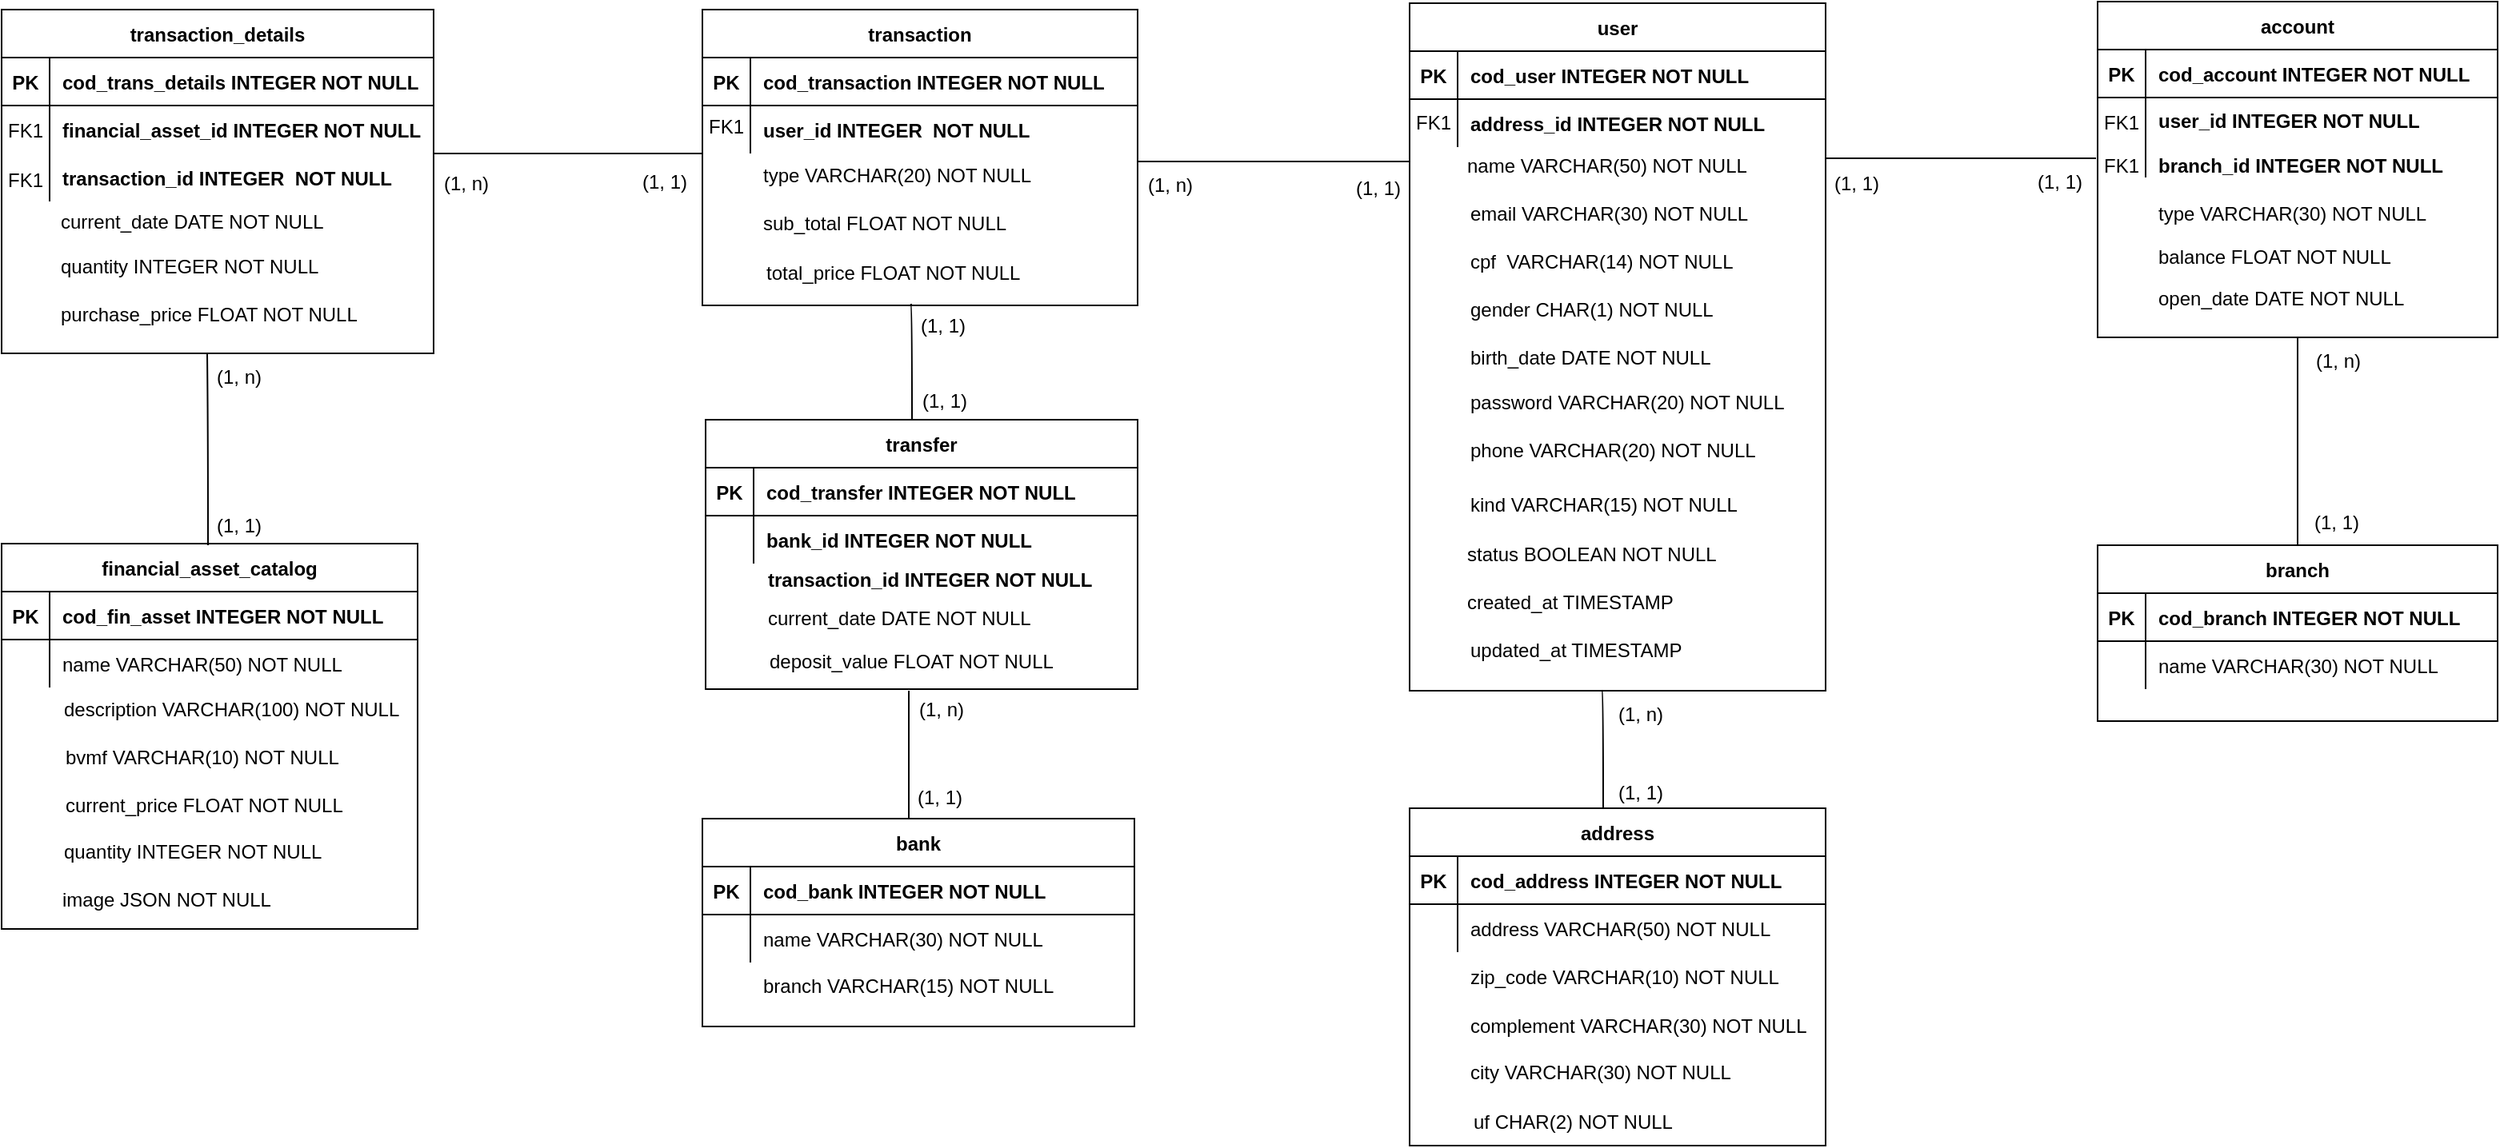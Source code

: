 <mxfile version="16.1.2" type="device"><diagram id="R2lEEEUBdFMjLlhIrx00" name="Page-1"><mxGraphModel dx="1422" dy="857" grid="1" gridSize="10" guides="1" tooltips="1" connect="1" arrows="1" fold="1" page="1" pageScale="1" pageWidth="827" pageHeight="1169" math="0" shadow="0" extFonts="Permanent Marker^https://fonts.googleapis.com/css?family=Permanent+Marker"><root><mxCell id="0"/><mxCell id="1" parent="0"/><mxCell id="C-vyLk0tnHw3VtMMgP7b-2" value="transaction_details" style="shape=table;startSize=30;container=1;collapsible=1;childLayout=tableLayout;fixedRows=1;rowLines=0;fontStyle=1;align=center;resizeLast=1;" parent="1" vertex="1"><mxGeometry x="20" y="125" width="270" height="215" as="geometry"/></mxCell><mxCell id="C-vyLk0tnHw3VtMMgP7b-3" value="" style="shape=partialRectangle;collapsible=0;dropTarget=0;pointerEvents=0;fillColor=none;points=[[0,0.5],[1,0.5]];portConstraint=eastwest;top=0;left=0;right=0;bottom=1;" parent="C-vyLk0tnHw3VtMMgP7b-2" vertex="1"><mxGeometry y="30" width="270" height="30" as="geometry"/></mxCell><mxCell id="C-vyLk0tnHw3VtMMgP7b-4" value="PK" style="shape=partialRectangle;overflow=hidden;connectable=0;fillColor=none;top=0;left=0;bottom=0;right=0;fontStyle=1;" parent="C-vyLk0tnHw3VtMMgP7b-3" vertex="1"><mxGeometry width="30" height="30" as="geometry"><mxRectangle width="30" height="30" as="alternateBounds"/></mxGeometry></mxCell><mxCell id="C-vyLk0tnHw3VtMMgP7b-5" value="cod_trans_details INTEGER NOT NULL " style="shape=partialRectangle;overflow=hidden;connectable=0;fillColor=none;top=0;left=0;bottom=0;right=0;align=left;spacingLeft=6;fontStyle=1;" parent="C-vyLk0tnHw3VtMMgP7b-3" vertex="1"><mxGeometry x="30" width="240" height="30" as="geometry"><mxRectangle width="240" height="30" as="alternateBounds"/></mxGeometry></mxCell><mxCell id="C-vyLk0tnHw3VtMMgP7b-6" value="" style="shape=partialRectangle;collapsible=0;dropTarget=0;pointerEvents=0;fillColor=none;points=[[0,0.5],[1,0.5]];portConstraint=eastwest;top=0;left=0;right=0;bottom=0;" parent="C-vyLk0tnHw3VtMMgP7b-2" vertex="1"><mxGeometry y="60" width="270" height="30" as="geometry"/></mxCell><mxCell id="C-vyLk0tnHw3VtMMgP7b-7" value="FK1" style="shape=partialRectangle;overflow=hidden;connectable=0;fillColor=none;top=0;left=0;bottom=0;right=0;" parent="C-vyLk0tnHw3VtMMgP7b-6" vertex="1"><mxGeometry width="30" height="30" as="geometry"><mxRectangle width="30" height="30" as="alternateBounds"/></mxGeometry></mxCell><mxCell id="C-vyLk0tnHw3VtMMgP7b-8" value="financial_asset_id INTEGER NOT NULL" style="shape=partialRectangle;overflow=hidden;connectable=0;fillColor=none;top=0;left=0;bottom=0;right=0;align=left;spacingLeft=6;fontStyle=1" parent="C-vyLk0tnHw3VtMMgP7b-6" vertex="1"><mxGeometry x="30" width="240" height="30" as="geometry"><mxRectangle width="240" height="30" as="alternateBounds"/></mxGeometry></mxCell><mxCell id="C-vyLk0tnHw3VtMMgP7b-9" value="" style="shape=partialRectangle;collapsible=0;dropTarget=0;pointerEvents=0;fillColor=none;points=[[0,0.5],[1,0.5]];portConstraint=eastwest;top=0;left=0;right=0;bottom=0;" parent="C-vyLk0tnHw3VtMMgP7b-2" vertex="1"><mxGeometry y="90" width="270" height="30" as="geometry"/></mxCell><mxCell id="C-vyLk0tnHw3VtMMgP7b-10" value="" style="shape=partialRectangle;overflow=hidden;connectable=0;fillColor=none;top=0;left=0;bottom=0;right=0;" parent="C-vyLk0tnHw3VtMMgP7b-9" vertex="1"><mxGeometry width="30" height="30" as="geometry"><mxRectangle width="30" height="30" as="alternateBounds"/></mxGeometry></mxCell><mxCell id="C-vyLk0tnHw3VtMMgP7b-11" value="transaction_id INTEGER  NOT NULL" style="shape=partialRectangle;overflow=hidden;connectable=0;fillColor=none;top=0;left=0;bottom=0;right=0;align=left;spacingLeft=6;fontStyle=1" parent="C-vyLk0tnHw3VtMMgP7b-9" vertex="1"><mxGeometry x="30" width="240" height="30" as="geometry"><mxRectangle width="240" height="30" as="alternateBounds"/></mxGeometry></mxCell><mxCell id="C-vyLk0tnHw3VtMMgP7b-13" value="user" style="shape=table;startSize=30;container=1;collapsible=1;childLayout=tableLayout;fixedRows=1;rowLines=0;fontStyle=1;align=center;resizeLast=1;" parent="1" vertex="1"><mxGeometry x="900" y="121" width="260" height="430" as="geometry"/></mxCell><mxCell id="C-vyLk0tnHw3VtMMgP7b-14" value="" style="shape=partialRectangle;collapsible=0;dropTarget=0;pointerEvents=0;fillColor=none;points=[[0,0.5],[1,0.5]];portConstraint=eastwest;top=0;left=0;right=0;bottom=1;" parent="C-vyLk0tnHw3VtMMgP7b-13" vertex="1"><mxGeometry y="30" width="260" height="30" as="geometry"/></mxCell><mxCell id="C-vyLk0tnHw3VtMMgP7b-15" value="PK" style="shape=partialRectangle;overflow=hidden;connectable=0;fillColor=none;top=0;left=0;bottom=0;right=0;fontStyle=1;" parent="C-vyLk0tnHw3VtMMgP7b-14" vertex="1"><mxGeometry width="30" height="30" as="geometry"><mxRectangle width="30" height="30" as="alternateBounds"/></mxGeometry></mxCell><mxCell id="C-vyLk0tnHw3VtMMgP7b-16" value="cod_user INTEGER NOT NULL " style="shape=partialRectangle;overflow=hidden;connectable=0;fillColor=none;top=0;left=0;bottom=0;right=0;align=left;spacingLeft=6;fontStyle=1;" parent="C-vyLk0tnHw3VtMMgP7b-14" vertex="1"><mxGeometry x="30" width="230" height="30" as="geometry"><mxRectangle width="230" height="30" as="alternateBounds"/></mxGeometry></mxCell><mxCell id="C-vyLk0tnHw3VtMMgP7b-20" value="" style="shape=partialRectangle;collapsible=0;dropTarget=0;pointerEvents=0;fillColor=none;points=[[0,0.5],[1,0.5]];portConstraint=eastwest;top=0;left=0;right=0;bottom=0;" parent="C-vyLk0tnHw3VtMMgP7b-13" vertex="1"><mxGeometry y="60" width="260" height="30" as="geometry"/></mxCell><mxCell id="C-vyLk0tnHw3VtMMgP7b-21" value="" style="shape=partialRectangle;overflow=hidden;connectable=0;fillColor=none;top=0;left=0;bottom=0;right=0;" parent="C-vyLk0tnHw3VtMMgP7b-20" vertex="1"><mxGeometry width="30" height="30" as="geometry"><mxRectangle width="30" height="30" as="alternateBounds"/></mxGeometry></mxCell><mxCell id="C-vyLk0tnHw3VtMMgP7b-22" value="address_id INTEGER NOT NULL" style="shape=partialRectangle;overflow=hidden;connectable=0;fillColor=none;top=0;left=0;bottom=0;right=0;align=left;spacingLeft=6;fontStyle=1" parent="C-vyLk0tnHw3VtMMgP7b-20" vertex="1"><mxGeometry x="30" width="230" height="30" as="geometry"><mxRectangle width="230" height="30" as="alternateBounds"/></mxGeometry></mxCell><mxCell id="C-vyLk0tnHw3VtMMgP7b-23" value="financial_asset_catalog" style="shape=table;startSize=30;container=1;collapsible=1;childLayout=tableLayout;fixedRows=1;rowLines=0;fontStyle=1;align=center;resizeLast=1;" parent="1" vertex="1"><mxGeometry x="20" y="459" width="260" height="241" as="geometry"/></mxCell><mxCell id="C-vyLk0tnHw3VtMMgP7b-24" value="" style="shape=partialRectangle;collapsible=0;dropTarget=0;pointerEvents=0;fillColor=none;points=[[0,0.5],[1,0.5]];portConstraint=eastwest;top=0;left=0;right=0;bottom=1;" parent="C-vyLk0tnHw3VtMMgP7b-23" vertex="1"><mxGeometry y="30" width="260" height="30" as="geometry"/></mxCell><mxCell id="C-vyLk0tnHw3VtMMgP7b-25" value="PK" style="shape=partialRectangle;overflow=hidden;connectable=0;fillColor=none;top=0;left=0;bottom=0;right=0;fontStyle=1;" parent="C-vyLk0tnHw3VtMMgP7b-24" vertex="1"><mxGeometry width="30" height="30" as="geometry"><mxRectangle width="30" height="30" as="alternateBounds"/></mxGeometry></mxCell><mxCell id="C-vyLk0tnHw3VtMMgP7b-26" value="cod_fin_asset INTEGER NOT NULL " style="shape=partialRectangle;overflow=hidden;connectable=0;fillColor=none;top=0;left=0;bottom=0;right=0;align=left;spacingLeft=6;fontStyle=1;" parent="C-vyLk0tnHw3VtMMgP7b-24" vertex="1"><mxGeometry x="30" width="230" height="30" as="geometry"><mxRectangle width="230" height="30" as="alternateBounds"/></mxGeometry></mxCell><mxCell id="C-vyLk0tnHw3VtMMgP7b-27" value="" style="shape=partialRectangle;collapsible=0;dropTarget=0;pointerEvents=0;fillColor=none;points=[[0,0.5],[1,0.5]];portConstraint=eastwest;top=0;left=0;right=0;bottom=0;" parent="C-vyLk0tnHw3VtMMgP7b-23" vertex="1"><mxGeometry y="60" width="260" height="30" as="geometry"/></mxCell><mxCell id="C-vyLk0tnHw3VtMMgP7b-28" value="" style="shape=partialRectangle;overflow=hidden;connectable=0;fillColor=none;top=0;left=0;bottom=0;right=0;" parent="C-vyLk0tnHw3VtMMgP7b-27" vertex="1"><mxGeometry width="30" height="30" as="geometry"><mxRectangle width="30" height="30" as="alternateBounds"/></mxGeometry></mxCell><mxCell id="C-vyLk0tnHw3VtMMgP7b-29" value="name VARCHAR(50) NOT NULL" style="shape=partialRectangle;overflow=hidden;connectable=0;fillColor=none;top=0;left=0;bottom=0;right=0;align=left;spacingLeft=6;" parent="C-vyLk0tnHw3VtMMgP7b-27" vertex="1"><mxGeometry x="30" width="230" height="30" as="geometry"><mxRectangle width="230" height="30" as="alternateBounds"/></mxGeometry></mxCell><mxCell id="g4K6am0tviN8Rk5a9g3h-24" value="" style="shape=partialRectangle;overflow=hidden;connectable=0;fillColor=none;top=0;left=0;bottom=0;right=0;" parent="1" vertex="1"><mxGeometry x="22" y="579" width="30" height="30" as="geometry"><mxRectangle width="30" height="30" as="alternateBounds"/></mxGeometry></mxCell><mxCell id="g4K6am0tviN8Rk5a9g3h-25" value="current_price FLOAT NOT NULL" style="shape=partialRectangle;overflow=hidden;connectable=0;fillColor=none;top=0;left=0;bottom=0;right=0;align=left;spacingLeft=6;" parent="1" vertex="1"><mxGeometry x="52" y="607" width="220" height="30" as="geometry"><mxRectangle width="220" height="30" as="alternateBounds"/></mxGeometry></mxCell><mxCell id="g4K6am0tviN8Rk5a9g3h-27" value="quantity INTEGER NOT NULL" style="shape=partialRectangle;overflow=hidden;connectable=0;fillColor=none;top=0;left=0;bottom=0;right=0;align=left;spacingLeft=6;" parent="1" vertex="1"><mxGeometry x="51" y="636" width="220" height="30" as="geometry"><mxRectangle width="220" height="30" as="alternateBounds"/></mxGeometry></mxCell><mxCell id="g4K6am0tviN8Rk5a9g3h-30" value="quantity INTEGER NOT NULL" style="shape=partialRectangle;overflow=hidden;connectable=0;fillColor=none;top=0;left=0;bottom=0;right=0;align=left;spacingLeft=6;" parent="1" vertex="1"><mxGeometry x="49" y="270" width="220" height="30" as="geometry"><mxRectangle width="220" height="30" as="alternateBounds"/></mxGeometry></mxCell><mxCell id="g4K6am0tviN8Rk5a9g3h-31" value="email VARCHAR(30) NOT NULL" style="shape=partialRectangle;overflow=hidden;connectable=0;fillColor=none;top=0;left=0;bottom=0;right=0;align=left;spacingLeft=6;" parent="1" vertex="1"><mxGeometry x="930" y="237" width="220" height="30" as="geometry"><mxRectangle width="220" height="30" as="alternateBounds"/></mxGeometry></mxCell><mxCell id="g4K6am0tviN8Rk5a9g3h-32" value="gender CHAR(1) NOT NULL" style="shape=partialRectangle;overflow=hidden;connectable=0;fillColor=none;top=0;left=0;bottom=0;right=0;align=left;spacingLeft=6;" parent="1" vertex="1"><mxGeometry x="930" y="297" width="220" height="30" as="geometry"><mxRectangle width="220" height="30" as="alternateBounds"/></mxGeometry></mxCell><mxCell id="g4K6am0tviN8Rk5a9g3h-33" value="cpf  VARCHAR(14) NOT NULL" style="shape=partialRectangle;overflow=hidden;connectable=0;fillColor=none;top=0;left=0;bottom=0;right=0;align=left;spacingLeft=6;" parent="1" vertex="1"><mxGeometry x="930" y="267" width="220" height="30" as="geometry"><mxRectangle width="220" height="30" as="alternateBounds"/></mxGeometry></mxCell><mxCell id="g4K6am0tviN8Rk5a9g3h-34" value="birth_date DATE NOT NULL" style="shape=partialRectangle;overflow=hidden;connectable=0;fillColor=none;top=0;left=0;bottom=0;right=0;align=left;spacingLeft=6;" parent="1" vertex="1"><mxGeometry x="930" y="327" width="220" height="30" as="geometry"><mxRectangle width="220" height="30" as="alternateBounds"/></mxGeometry></mxCell><mxCell id="g4K6am0tviN8Rk5a9g3h-35" value="password VARCHAR(20) NOT NULL" style="shape=partialRectangle;overflow=hidden;connectable=0;fillColor=none;top=0;left=0;bottom=0;right=0;align=left;spacingLeft=6;" parent="1" vertex="1"><mxGeometry x="930" y="355" width="220" height="30" as="geometry"><mxRectangle width="220" height="30" as="alternateBounds"/></mxGeometry></mxCell><mxCell id="g4K6am0tviN8Rk5a9g3h-36" value="account" style="shape=table;startSize=30;container=1;collapsible=1;childLayout=tableLayout;fixedRows=1;rowLines=0;fontStyle=1;align=center;resizeLast=1;" parent="1" vertex="1"><mxGeometry x="1330" y="120" width="250" height="210" as="geometry"/></mxCell><mxCell id="g4K6am0tviN8Rk5a9g3h-37" value="" style="shape=partialRectangle;collapsible=0;dropTarget=0;pointerEvents=0;fillColor=none;points=[[0,0.5],[1,0.5]];portConstraint=eastwest;top=0;left=0;right=0;bottom=1;" parent="g4K6am0tviN8Rk5a9g3h-36" vertex="1"><mxGeometry y="30" width="250" height="30" as="geometry"/></mxCell><mxCell id="g4K6am0tviN8Rk5a9g3h-38" value="PK" style="shape=partialRectangle;overflow=hidden;connectable=0;fillColor=none;top=0;left=0;bottom=0;right=0;fontStyle=1;" parent="g4K6am0tviN8Rk5a9g3h-37" vertex="1"><mxGeometry width="30" height="30" as="geometry"><mxRectangle width="30" height="30" as="alternateBounds"/></mxGeometry></mxCell><mxCell id="g4K6am0tviN8Rk5a9g3h-39" value="cod_account INTEGER NOT NULL " style="shape=partialRectangle;overflow=hidden;connectable=0;fillColor=none;top=0;left=0;bottom=0;right=0;align=left;spacingLeft=6;fontStyle=1;" parent="g4K6am0tviN8Rk5a9g3h-37" vertex="1"><mxGeometry x="30" width="220" height="30" as="geometry"><mxRectangle width="220" height="30" as="alternateBounds"/></mxGeometry></mxCell><mxCell id="g4K6am0tviN8Rk5a9g3h-40" value="" style="shape=partialRectangle;collapsible=0;dropTarget=0;pointerEvents=0;fillColor=none;points=[[0,0.5],[1,0.5]];portConstraint=eastwest;top=0;left=0;right=0;bottom=0;" parent="g4K6am0tviN8Rk5a9g3h-36" vertex="1"><mxGeometry y="60" width="250" height="50" as="geometry"/></mxCell><mxCell id="g4K6am0tviN8Rk5a9g3h-41" value="" style="shape=partialRectangle;overflow=hidden;connectable=0;fillColor=none;top=0;left=0;bottom=0;right=0;" parent="g4K6am0tviN8Rk5a9g3h-40" vertex="1"><mxGeometry width="30" height="50" as="geometry"><mxRectangle width="30" height="50" as="alternateBounds"/></mxGeometry></mxCell><mxCell id="g4K6am0tviN8Rk5a9g3h-42" value="" style="shape=partialRectangle;overflow=hidden;connectable=0;fillColor=none;top=0;left=0;bottom=0;right=0;align=left;spacingLeft=6;fontStyle=1" parent="g4K6am0tviN8Rk5a9g3h-40" vertex="1"><mxGeometry x="30" width="220" height="50" as="geometry"><mxRectangle width="220" height="50" as="alternateBounds"/></mxGeometry></mxCell><mxCell id="g4K6am0tviN8Rk5a9g3h-43" value="balance FLOAT NOT NULL" style="shape=partialRectangle;overflow=hidden;connectable=0;fillColor=none;top=0;left=0;bottom=0;right=0;align=left;spacingLeft=6;" parent="1" vertex="1"><mxGeometry x="1360" y="264" width="220" height="30" as="geometry"><mxRectangle width="220" height="30" as="alternateBounds"/></mxGeometry></mxCell><mxCell id="g4K6am0tviN8Rk5a9g3h-45" value="open_date DATE NOT NULL" style="shape=partialRectangle;overflow=hidden;connectable=0;fillColor=none;top=0;left=0;bottom=0;right=0;align=left;spacingLeft=6;" parent="1" vertex="1"><mxGeometry x="1360" y="290" width="220" height="30" as="geometry"><mxRectangle width="220" height="30" as="alternateBounds"/></mxGeometry></mxCell><mxCell id="g4K6am0tviN8Rk5a9g3h-48" value="branch" style="shape=table;startSize=30;container=1;collapsible=1;childLayout=tableLayout;fixedRows=1;rowLines=0;fontStyle=1;align=center;resizeLast=1;" parent="1" vertex="1"><mxGeometry x="1330" y="460" width="250" height="110" as="geometry"/></mxCell><mxCell id="g4K6am0tviN8Rk5a9g3h-49" value="" style="shape=partialRectangle;collapsible=0;dropTarget=0;pointerEvents=0;fillColor=none;points=[[0,0.5],[1,0.5]];portConstraint=eastwest;top=0;left=0;right=0;bottom=1;" parent="g4K6am0tviN8Rk5a9g3h-48" vertex="1"><mxGeometry y="30" width="250" height="30" as="geometry"/></mxCell><mxCell id="g4K6am0tviN8Rk5a9g3h-50" value="PK" style="shape=partialRectangle;overflow=hidden;connectable=0;fillColor=none;top=0;left=0;bottom=0;right=0;fontStyle=1;" parent="g4K6am0tviN8Rk5a9g3h-49" vertex="1"><mxGeometry width="30" height="30" as="geometry"><mxRectangle width="30" height="30" as="alternateBounds"/></mxGeometry></mxCell><mxCell id="g4K6am0tviN8Rk5a9g3h-51" value="cod_branch INTEGER NOT NULL " style="shape=partialRectangle;overflow=hidden;connectable=0;fillColor=none;top=0;left=0;bottom=0;right=0;align=left;spacingLeft=6;fontStyle=1;" parent="g4K6am0tviN8Rk5a9g3h-49" vertex="1"><mxGeometry x="30" width="220" height="30" as="geometry"><mxRectangle width="220" height="30" as="alternateBounds"/></mxGeometry></mxCell><mxCell id="g4K6am0tviN8Rk5a9g3h-52" value="" style="shape=partialRectangle;collapsible=0;dropTarget=0;pointerEvents=0;fillColor=none;points=[[0,0.5],[1,0.5]];portConstraint=eastwest;top=0;left=0;right=0;bottom=0;" parent="g4K6am0tviN8Rk5a9g3h-48" vertex="1"><mxGeometry y="60" width="250" height="30" as="geometry"/></mxCell><mxCell id="g4K6am0tviN8Rk5a9g3h-53" value="" style="shape=partialRectangle;overflow=hidden;connectable=0;fillColor=none;top=0;left=0;bottom=0;right=0;" parent="g4K6am0tviN8Rk5a9g3h-52" vertex="1"><mxGeometry width="30" height="30" as="geometry"><mxRectangle width="30" height="30" as="alternateBounds"/></mxGeometry></mxCell><mxCell id="g4K6am0tviN8Rk5a9g3h-54" value="name VARCHAR(30) NOT NULL" style="shape=partialRectangle;overflow=hidden;connectable=0;fillColor=none;top=0;left=0;bottom=0;right=0;align=left;spacingLeft=6;" parent="g4K6am0tviN8Rk5a9g3h-52" vertex="1"><mxGeometry x="30" width="220" height="30" as="geometry"><mxRectangle width="220" height="30" as="alternateBounds"/></mxGeometry></mxCell><mxCell id="g4K6am0tviN8Rk5a9g3h-57" value="" style="edgeStyle=entityRelationEdgeStyle;endArrow=none;startArrow=none;endFill=0;startFill=0;" parent="1" edge="1"><mxGeometry width="100" height="100" relative="1" as="geometry"><mxPoint x="1160" y="218" as="sourcePoint"/><mxPoint x="1329" y="218" as="targetPoint"/></mxGeometry></mxCell><mxCell id="0XBXUFiKi5ld_8f0k-fg-8" value="" style="edgeStyle=orthogonalEdgeStyle;fontSize=12;html=1;endArrow=none;startArrow=none;rounded=0;curved=1;exitX=0.5;exitY=0;exitDx=0;exitDy=0;startFill=0;endFill=0;" parent="1" source="g4K6am0tviN8Rk5a9g3h-48" edge="1"><mxGeometry width="100" height="100" relative="1" as="geometry"><mxPoint x="1454.5" y="430" as="sourcePoint"/><mxPoint x="1455" y="330" as="targetPoint"/><Array as="points"><mxPoint x="1455" y="375"/></Array></mxGeometry></mxCell><mxCell id="0XBXUFiKi5ld_8f0k-fg-9" value="" style="edgeStyle=entityRelationEdgeStyle;endArrow=none;startArrow=none;endFill=0;startFill=0;" parent="1" edge="1"><mxGeometry width="100" height="100" relative="1" as="geometry"><mxPoint x="730" y="220" as="sourcePoint"/><mxPoint x="900" y="220" as="targetPoint"/></mxGeometry></mxCell><mxCell id="0XBXUFiKi5ld_8f0k-fg-12" value="(1, n)" style="text;html=1;align=center;verticalAlign=middle;resizable=0;points=[];autosize=1;strokeColor=none;fillColor=none;" parent="1" vertex="1"><mxGeometry x="730" y="225" width="40" height="20" as="geometry"/></mxCell><mxCell id="0XBXUFiKi5ld_8f0k-fg-13" value="(1, 1)" style="text;html=1;align=center;verticalAlign=middle;resizable=0;points=[];autosize=1;strokeColor=none;fillColor=none;" parent="1" vertex="1"><mxGeometry x="860" y="227" width="40" height="20" as="geometry"/></mxCell><mxCell id="0XBXUFiKi5ld_8f0k-fg-14" value="(1, 1)" style="text;html=1;align=center;verticalAlign=middle;resizable=0;points=[];autosize=1;strokeColor=none;fillColor=none;" parent="1" vertex="1"><mxGeometry x="1159" y="224" width="40" height="20" as="geometry"/></mxCell><mxCell id="0XBXUFiKi5ld_8f0k-fg-15" value="(1, 1)" style="text;html=1;align=center;verticalAlign=middle;resizable=0;points=[];autosize=1;strokeColor=none;fillColor=none;" parent="1" vertex="1"><mxGeometry x="1286" y="223" width="40" height="20" as="geometry"/></mxCell><mxCell id="0XBXUFiKi5ld_8f0k-fg-16" value="(1, n)" style="text;html=1;align=center;verticalAlign=middle;resizable=0;points=[];autosize=1;strokeColor=none;fillColor=none;" parent="1" vertex="1"><mxGeometry x="1460" y="335" width="40" height="20" as="geometry"/></mxCell><mxCell id="0XBXUFiKi5ld_8f0k-fg-17" value="(1, 1)" style="text;html=1;align=center;verticalAlign=middle;resizable=0;points=[];autosize=1;strokeColor=none;fillColor=none;" parent="1" vertex="1"><mxGeometry x="1459" y="436" width="40" height="20" as="geometry"/></mxCell><mxCell id="0XBXUFiKi5ld_8f0k-fg-19" value="current_date DATE NOT NULL" style="shape=partialRectangle;overflow=hidden;connectable=0;fillColor=none;top=0;left=0;bottom=0;right=0;align=left;spacingLeft=6;" parent="1" vertex="1"><mxGeometry x="49" y="242" width="220" height="30" as="geometry"><mxRectangle width="220" height="30" as="alternateBounds"/></mxGeometry></mxCell><mxCell id="0XBXUFiKi5ld_8f0k-fg-20" value="FK1" style="shape=partialRectangle;overflow=hidden;connectable=0;fillColor=none;top=0;left=0;bottom=0;right=0;" parent="1" vertex="1"><mxGeometry x="20" y="216" width="30" height="30" as="geometry"><mxRectangle width="30" height="30" as="alternateBounds"/></mxGeometry></mxCell><mxCell id="0XBXUFiKi5ld_8f0k-fg-23" value="bvmf VARCHAR(10) NOT NULL" style="shape=partialRectangle;overflow=hidden;connectable=0;fillColor=none;top=0;left=0;bottom=0;right=0;align=left;spacingLeft=6;" parent="1" vertex="1"><mxGeometry x="52" y="577" width="220" height="30" as="geometry"><mxRectangle width="220" height="30" as="alternateBounds"/></mxGeometry></mxCell><mxCell id="0yK7dwGI4C8kooe_9-nU-2" value="user_id INTEGER NOT NULL" style="shape=partialRectangle;overflow=hidden;connectable=0;fillColor=none;top=0;left=0;bottom=0;right=0;align=left;spacingLeft=6;fontStyle=1" parent="1" vertex="1"><mxGeometry x="1360" y="179" width="220" height="30" as="geometry"><mxRectangle width="220" height="30" as="alternateBounds"/></mxGeometry></mxCell><mxCell id="0yK7dwGI4C8kooe_9-nU-4" value="type VARCHAR(30) NOT NULL" style="shape=partialRectangle;overflow=hidden;connectable=0;fillColor=none;top=0;left=0;bottom=0;right=0;align=left;spacingLeft=6;" parent="1" vertex="1"><mxGeometry x="1360" y="237" width="220" height="30" as="geometry"><mxRectangle width="220" height="30" as="alternateBounds"/></mxGeometry></mxCell><mxCell id="0yK7dwGI4C8kooe_9-nU-6" value="branch_id INTEGER NOT NULL" style="shape=partialRectangle;overflow=hidden;connectable=0;fillColor=none;top=0;left=0;bottom=0;right=0;align=left;spacingLeft=6;fontStyle=1" parent="1" vertex="1"><mxGeometry x="1360" y="207" width="220" height="30" as="geometry"><mxRectangle width="220" height="30" as="alternateBounds"/></mxGeometry></mxCell><mxCell id="0yK7dwGI4C8kooe_9-nU-7" value="FK1" style="shape=partialRectangle;overflow=hidden;connectable=0;fillColor=none;top=0;left=0;bottom=0;right=0;" parent="1" vertex="1"><mxGeometry x="1330" y="180" width="30" height="30" as="geometry"><mxRectangle width="30" height="30" as="alternateBounds"/></mxGeometry></mxCell><mxCell id="0yK7dwGI4C8kooe_9-nU-8" value="FK1" style="shape=partialRectangle;overflow=hidden;connectable=0;fillColor=none;top=0;left=0;bottom=0;right=0;" parent="1" vertex="1"><mxGeometry x="1330" y="207" width="30" height="30" as="geometry"><mxRectangle width="30" height="30" as="alternateBounds"/></mxGeometry></mxCell><mxCell id="VMv-rxTWNGjG_6lHw4Wz-1" value="" style="edgeStyle=orthogonalEdgeStyle;fontSize=12;html=1;endArrow=none;startArrow=none;rounded=0;curved=1;startFill=0;endFill=0;" parent="1" edge="1"><mxGeometry width="100" height="100" relative="1" as="geometry"><mxPoint x="149" y="460" as="sourcePoint"/><mxPoint x="148.5" y="340" as="targetPoint"/><Array as="points"><mxPoint x="148.5" y="385"/></Array></mxGeometry></mxCell><mxCell id="kay44IIVoukMyI11TKQT-1" value="purchase_price FLOAT NOT NULL" style="shape=partialRectangle;overflow=hidden;connectable=0;fillColor=none;top=0;left=0;bottom=0;right=0;align=left;spacingLeft=6;" parent="1" vertex="1"><mxGeometry x="49" y="300" width="220" height="30" as="geometry"><mxRectangle width="220" height="30" as="alternateBounds"/></mxGeometry></mxCell><mxCell id="SCj3qbXWYzOj6XsPJDSF-46" value="FK1" style="shape=partialRectangle;overflow=hidden;connectable=0;fillColor=none;top=0;left=0;bottom=0;right=0;" parent="1" vertex="1"><mxGeometry x="458" y="182.5" width="30" height="30" as="geometry"><mxRectangle width="30" height="30" as="alternateBounds"/></mxGeometry></mxCell><mxCell id="SCj3qbXWYzOj6XsPJDSF-47" value="type VARCHAR(20) NOT NULL" style="shape=partialRectangle;overflow=hidden;connectable=0;fillColor=none;top=0;left=0;bottom=0;right=0;align=left;spacingLeft=6;" parent="1" vertex="1"><mxGeometry x="488" y="213" width="220" height="30" as="geometry"><mxRectangle width="220" height="30" as="alternateBounds"/></mxGeometry></mxCell><mxCell id="SCj3qbXWYzOj6XsPJDSF-82" value="" style="edgeStyle=entityRelationEdgeStyle;endArrow=none;startArrow=none;endFill=0;startFill=0;entryX=-0.011;entryY=0.167;entryDx=0;entryDy=0;entryPerimeter=0;" parent="1" edge="1"><mxGeometry width="100" height="100" relative="1" as="geometry"><mxPoint x="290" y="215" as="sourcePoint"/><mxPoint x="458.03" y="215.01" as="targetPoint"/></mxGeometry></mxCell><mxCell id="SCj3qbXWYzOj6XsPJDSF-83" value="(1, n)" style="text;html=1;align=center;verticalAlign=middle;resizable=0;points=[];autosize=1;strokeColor=none;fillColor=none;" parent="1" vertex="1"><mxGeometry x="290" y="224" width="40" height="20" as="geometry"/></mxCell><mxCell id="SCj3qbXWYzOj6XsPJDSF-84" value="(1, 1)" style="text;html=1;align=center;verticalAlign=middle;resizable=0;points=[];autosize=1;strokeColor=none;fillColor=none;" parent="1" vertex="1"><mxGeometry x="414" y="223" width="40" height="20" as="geometry"/></mxCell><mxCell id="SCj3qbXWYzOj6XsPJDSF-85" value="(1, n)" style="text;html=1;align=center;verticalAlign=middle;resizable=0;points=[];autosize=1;strokeColor=none;fillColor=none;" parent="1" vertex="1"><mxGeometry x="148" y="345" width="40" height="20" as="geometry"/></mxCell><mxCell id="SCj3qbXWYzOj6XsPJDSF-86" value="(1, 1)" style="text;html=1;align=center;verticalAlign=middle;resizable=0;points=[];autosize=1;strokeColor=none;fillColor=none;" parent="1" vertex="1"><mxGeometry x="148" y="438" width="40" height="20" as="geometry"/></mxCell><mxCell id="SCj3qbXWYzOj6XsPJDSF-96" value="status BOOLEAN NOT NULL" style="shape=partialRectangle;overflow=hidden;connectable=0;fillColor=none;top=0;left=0;bottom=0;right=0;align=left;spacingLeft=6;" parent="1" vertex="1"><mxGeometry x="928" y="450" width="220" height="30" as="geometry"><mxRectangle width="220" height="30" as="alternateBounds"/></mxGeometry></mxCell><mxCell id="egCOYpuz_Hr7MkIcliXA-1" value="transaction" style="shape=table;startSize=30;container=1;collapsible=1;childLayout=tableLayout;fixedRows=1;rowLines=0;fontStyle=1;align=center;resizeLast=1;" parent="1" vertex="1"><mxGeometry x="458" y="125" width="272" height="185" as="geometry"/></mxCell><mxCell id="egCOYpuz_Hr7MkIcliXA-2" value="" style="shape=partialRectangle;collapsible=0;dropTarget=0;pointerEvents=0;fillColor=none;points=[[0,0.5],[1,0.5]];portConstraint=eastwest;top=0;left=0;right=0;bottom=1;" parent="egCOYpuz_Hr7MkIcliXA-1" vertex="1"><mxGeometry y="30" width="272" height="30" as="geometry"/></mxCell><mxCell id="egCOYpuz_Hr7MkIcliXA-3" value="PK" style="shape=partialRectangle;overflow=hidden;connectable=0;fillColor=none;top=0;left=0;bottom=0;right=0;fontStyle=1;" parent="egCOYpuz_Hr7MkIcliXA-2" vertex="1"><mxGeometry width="30" height="30" as="geometry"><mxRectangle width="30" height="30" as="alternateBounds"/></mxGeometry></mxCell><mxCell id="egCOYpuz_Hr7MkIcliXA-4" value="cod_transaction INTEGER NOT NULL " style="shape=partialRectangle;overflow=hidden;connectable=0;fillColor=none;top=0;left=0;bottom=0;right=0;align=left;spacingLeft=6;fontStyle=1;" parent="egCOYpuz_Hr7MkIcliXA-2" vertex="1"><mxGeometry x="30" width="242" height="30" as="geometry"><mxRectangle width="242" height="30" as="alternateBounds"/></mxGeometry></mxCell><mxCell id="egCOYpuz_Hr7MkIcliXA-5" value="" style="shape=partialRectangle;collapsible=0;dropTarget=0;pointerEvents=0;fillColor=none;points=[[0,0.5],[1,0.5]];portConstraint=eastwest;top=0;left=0;right=0;bottom=0;" parent="egCOYpuz_Hr7MkIcliXA-1" vertex="1"><mxGeometry y="60" width="272" height="30" as="geometry"/></mxCell><mxCell id="egCOYpuz_Hr7MkIcliXA-6" value="" style="shape=partialRectangle;overflow=hidden;connectable=0;fillColor=none;top=0;left=0;bottom=0;right=0;" parent="egCOYpuz_Hr7MkIcliXA-5" vertex="1"><mxGeometry width="30" height="30" as="geometry"><mxRectangle width="30" height="30" as="alternateBounds"/></mxGeometry></mxCell><mxCell id="egCOYpuz_Hr7MkIcliXA-7" value="user_id INTEGER  NOT NULL" style="shape=partialRectangle;overflow=hidden;connectable=0;fillColor=none;top=0;left=0;bottom=0;right=0;align=left;spacingLeft=6;fontStyle=1" parent="egCOYpuz_Hr7MkIcliXA-5" vertex="1"><mxGeometry x="30" width="242" height="30" as="geometry"><mxRectangle width="242" height="30" as="alternateBounds"/></mxGeometry></mxCell><mxCell id="TfwLJDYY54W5Q3H5R4o5-1" value="city VARCHAR(30) NOT NULL" style="shape=partialRectangle;overflow=hidden;connectable=0;fillColor=none;top=0;left=0;bottom=0;right=0;align=left;spacingLeft=6;" parent="1" vertex="1"><mxGeometry x="930" y="774" width="220" height="30" as="geometry"><mxRectangle width="220" height="30" as="alternateBounds"/></mxGeometry></mxCell><mxCell id="TfwLJDYY54W5Q3H5R4o5-2" value="uf CHAR(2) NOT NULL" style="shape=partialRectangle;overflow=hidden;connectable=0;fillColor=none;top=0;left=0;bottom=0;right=0;align=left;spacingLeft=6;" parent="1" vertex="1"><mxGeometry x="932" y="805" width="220" height="30" as="geometry"><mxRectangle width="220" height="30" as="alternateBounds"/></mxGeometry></mxCell><mxCell id="TfwLJDYY54W5Q3H5R4o5-5" value="" style="shape=partialRectangle;overflow=hidden;connectable=0;fillColor=none;top=0;left=0;bottom=0;right=0;" parent="1" vertex="1"><mxGeometry x="905" y="518" width="30" height="30" as="geometry"><mxRectangle width="30" height="30" as="alternateBounds"/></mxGeometry></mxCell><mxCell id="TfwLJDYY54W5Q3H5R4o5-7" value="" style="shape=partialRectangle;overflow=hidden;connectable=0;fillColor=none;top=0;left=0;bottom=0;right=0;" parent="1" vertex="1"><mxGeometry x="468" y="195" width="30" height="30" as="geometry"><mxRectangle width="30" height="30" as="alternateBounds"/></mxGeometry></mxCell><mxCell id="TfwLJDYY54W5Q3H5R4o5-8" value="address" style="shape=table;startSize=30;container=1;collapsible=1;childLayout=tableLayout;fixedRows=1;rowLines=0;fontStyle=1;align=center;resizeLast=1;" parent="1" vertex="1"><mxGeometry x="900" y="624.5" width="260" height="211" as="geometry"/></mxCell><mxCell id="TfwLJDYY54W5Q3H5R4o5-9" value="" style="shape=partialRectangle;collapsible=0;dropTarget=0;pointerEvents=0;fillColor=none;points=[[0,0.5],[1,0.5]];portConstraint=eastwest;top=0;left=0;right=0;bottom=1;" parent="TfwLJDYY54W5Q3H5R4o5-8" vertex="1"><mxGeometry y="30" width="260" height="30" as="geometry"/></mxCell><mxCell id="TfwLJDYY54W5Q3H5R4o5-10" value="PK" style="shape=partialRectangle;overflow=hidden;connectable=0;fillColor=none;top=0;left=0;bottom=0;right=0;fontStyle=1;" parent="TfwLJDYY54W5Q3H5R4o5-9" vertex="1"><mxGeometry width="30" height="30" as="geometry"><mxRectangle width="30" height="30" as="alternateBounds"/></mxGeometry></mxCell><mxCell id="TfwLJDYY54W5Q3H5R4o5-11" value="cod_address INTEGER NOT NULL " style="shape=partialRectangle;overflow=hidden;connectable=0;fillColor=none;top=0;left=0;bottom=0;right=0;align=left;spacingLeft=6;fontStyle=1;" parent="TfwLJDYY54W5Q3H5R4o5-9" vertex="1"><mxGeometry x="30" width="230" height="30" as="geometry"><mxRectangle width="230" height="30" as="alternateBounds"/></mxGeometry></mxCell><mxCell id="TfwLJDYY54W5Q3H5R4o5-12" value="" style="shape=partialRectangle;collapsible=0;dropTarget=0;pointerEvents=0;fillColor=none;points=[[0,0.5],[1,0.5]];portConstraint=eastwest;top=0;left=0;right=0;bottom=0;" parent="TfwLJDYY54W5Q3H5R4o5-8" vertex="1"><mxGeometry y="60" width="260" height="30" as="geometry"/></mxCell><mxCell id="TfwLJDYY54W5Q3H5R4o5-13" value="" style="shape=partialRectangle;overflow=hidden;connectable=0;fillColor=none;top=0;left=0;bottom=0;right=0;" parent="TfwLJDYY54W5Q3H5R4o5-12" vertex="1"><mxGeometry width="30" height="30" as="geometry"><mxRectangle width="30" height="30" as="alternateBounds"/></mxGeometry></mxCell><mxCell id="TfwLJDYY54W5Q3H5R4o5-14" value="address VARCHAR(50) NOT NULL" style="shape=partialRectangle;overflow=hidden;connectable=0;fillColor=none;top=0;left=0;bottom=0;right=0;align=left;spacingLeft=6;fontStyle=0" parent="TfwLJDYY54W5Q3H5R4o5-12" vertex="1"><mxGeometry x="30" width="230" height="30" as="geometry"><mxRectangle width="230" height="30" as="alternateBounds"/></mxGeometry></mxCell><mxCell id="TfwLJDYY54W5Q3H5R4o5-15" value="" style="edgeStyle=orthogonalEdgeStyle;fontSize=12;html=1;endArrow=none;startArrow=none;rounded=0;curved=1;startFill=0;endFill=0;exitX=-0.075;exitY=1.125;exitDx=0;exitDy=0;exitPerimeter=0;" parent="1" edge="1"><mxGeometry width="100" height="100" relative="1" as="geometry"><mxPoint x="1021" y="625" as="sourcePoint"/><mxPoint x="1021" y="551" as="targetPoint"/><Array as="points"><mxPoint x="1020" y="551"/><mxPoint x="1021" y="551"/></Array></mxGeometry></mxCell><mxCell id="TfwLJDYY54W5Q3H5R4o5-16" value="(1, n)" style="text;html=1;align=center;verticalAlign=middle;resizable=0;points=[];autosize=1;strokeColor=none;fillColor=none;" parent="1" vertex="1"><mxGeometry x="1024" y="556" width="40" height="20" as="geometry"/></mxCell><mxCell id="TfwLJDYY54W5Q3H5R4o5-17" value="(1, 1)" style="text;html=1;align=center;verticalAlign=middle;resizable=0;points=[];autosize=1;strokeColor=none;fillColor=none;" parent="1" vertex="1"><mxGeometry x="1024" y="604.5" width="40" height="20" as="geometry"/></mxCell><mxCell id="TfwLJDYY54W5Q3H5R4o5-18" value="zip_code VARCHAR(10) NOT NULL" style="shape=partialRectangle;overflow=hidden;connectable=0;fillColor=none;top=0;left=0;bottom=0;right=0;align=left;spacingLeft=6;" parent="1" vertex="1"><mxGeometry x="930" y="714.5" width="220" height="30" as="geometry"><mxRectangle width="220" height="30" as="alternateBounds"/></mxGeometry></mxCell><mxCell id="TfwLJDYY54W5Q3H5R4o5-19" value="complement VARCHAR(30) NOT NULL" style="shape=partialRectangle;overflow=hidden;connectable=0;fillColor=none;top=0;left=0;bottom=0;right=0;align=left;spacingLeft=6;" parent="1" vertex="1"><mxGeometry x="930" y="745" width="220" height="30" as="geometry"><mxRectangle width="220" height="30" as="alternateBounds"/></mxGeometry></mxCell><mxCell id="TfwLJDYY54W5Q3H5R4o5-20" value="phone VARCHAR(20) NOT NULL" style="shape=partialRectangle;overflow=hidden;connectable=0;fillColor=none;top=0;left=0;bottom=0;right=0;align=left;spacingLeft=6;" parent="1" vertex="1"><mxGeometry x="930" y="385" width="220" height="30" as="geometry"><mxRectangle width="220" height="30" as="alternateBounds"/></mxGeometry></mxCell><mxCell id="TfwLJDYY54W5Q3H5R4o5-22" value="name VARCHAR(50) NOT NULL" style="shape=partialRectangle;overflow=hidden;connectable=0;fillColor=none;top=0;left=0;bottom=0;right=0;align=left;spacingLeft=6;" parent="1" vertex="1"><mxGeometry x="928" y="207" width="230" height="30" as="geometry"><mxRectangle width="230" height="30" as="alternateBounds"/></mxGeometry></mxCell><mxCell id="TfwLJDYY54W5Q3H5R4o5-24" value="FK1" style="shape=partialRectangle;overflow=hidden;connectable=0;fillColor=none;top=0;left=0;bottom=0;right=0;" parent="1" vertex="1"><mxGeometry x="900" y="180" width="30" height="30" as="geometry"><mxRectangle width="30" height="30" as="alternateBounds"/></mxGeometry></mxCell><mxCell id="Kf_qspf7DYgtZ7CiJELQ-1" value="kind VARCHAR(15) NOT NULL" style="shape=partialRectangle;overflow=hidden;connectable=0;fillColor=none;top=0;left=0;bottom=0;right=0;align=left;spacingLeft=6;" parent="1" vertex="1"><mxGeometry x="930" y="419" width="220" height="30" as="geometry"><mxRectangle width="220" height="30" as="alternateBounds"/></mxGeometry></mxCell><mxCell id="BGWRxTHBBVFbIO3B_Drm-1" value="image JSON NOT NULL" style="shape=partialRectangle;overflow=hidden;connectable=0;fillColor=none;top=0;left=0;bottom=0;right=0;align=left;spacingLeft=6;" parent="1" vertex="1"><mxGeometry x="50" y="666" width="220" height="30" as="geometry"><mxRectangle width="220" height="30" as="alternateBounds"/></mxGeometry></mxCell><mxCell id="TmXgCMMFzCqeKxHADRS7-1" value="description VARCHAR(100) NOT NULL" style="shape=partialRectangle;overflow=hidden;connectable=0;fillColor=none;top=0;left=0;bottom=0;right=0;align=left;spacingLeft=6;" parent="1" vertex="1"><mxGeometry x="51" y="547" width="230" height="30" as="geometry"><mxRectangle width="230" height="30" as="alternateBounds"/></mxGeometry></mxCell><mxCell id="fdU_0ZfTyAJmt9TbPhE8-1" value="total_price FLOAT NOT NULL" style="shape=partialRectangle;overflow=hidden;connectable=0;fillColor=none;top=0;left=0;bottom=0;right=0;align=left;spacingLeft=6;" parent="1" vertex="1"><mxGeometry x="490" y="274" width="220" height="30" as="geometry"><mxRectangle width="220" height="30" as="alternateBounds"/></mxGeometry></mxCell><mxCell id="0-ORb2acg1-pfQ2bhFuS-1" value="created_at TIMESTAMP" style="shape=partialRectangle;overflow=hidden;connectable=0;fillColor=none;top=0;left=0;bottom=0;right=0;align=left;spacingLeft=6;" parent="1" vertex="1"><mxGeometry x="928" y="480" width="220" height="30" as="geometry"><mxRectangle width="220" height="30" as="alternateBounds"/></mxGeometry></mxCell><mxCell id="0-ORb2acg1-pfQ2bhFuS-2" value="updated_at TIMESTAMP" style="shape=partialRectangle;overflow=hidden;connectable=0;fillColor=none;top=0;left=0;bottom=0;right=0;align=left;spacingLeft=6;" parent="1" vertex="1"><mxGeometry x="930" y="510" width="220" height="30" as="geometry"><mxRectangle width="220" height="30" as="alternateBounds"/></mxGeometry></mxCell><mxCell id="P_nC-QZCfIM5-euggj3b-10" value="(1, 1)" style="text;html=1;align=center;verticalAlign=middle;resizable=0;points=[];autosize=1;strokeColor=none;fillColor=none;" parent="1" vertex="1"><mxGeometry x="589" y="360" width="40" height="20" as="geometry"/></mxCell><mxCell id="P_nC-QZCfIM5-euggj3b-11" value="(1, 1)" style="text;html=1;align=center;verticalAlign=middle;resizable=0;points=[];autosize=1;strokeColor=none;fillColor=none;" parent="1" vertex="1"><mxGeometry x="588" y="312.5" width="40" height="20" as="geometry"/></mxCell><mxCell id="P_nC-QZCfIM5-euggj3b-12" value="" style="edgeStyle=orthogonalEdgeStyle;fontSize=12;html=1;endArrow=none;startArrow=none;rounded=0;curved=1;startFill=0;endFill=0;exitX=-0.075;exitY=1.125;exitDx=0;exitDy=0;exitPerimeter=0;" parent="1" edge="1"><mxGeometry width="100" height="100" relative="1" as="geometry"><mxPoint x="589.0" y="383.5" as="sourcePoint"/><mxPoint x="589.0" y="309.5" as="targetPoint"/><Array as="points"><mxPoint x="588" y="309.5"/><mxPoint x="589" y="309.5"/></Array></mxGeometry></mxCell><mxCell id="P_nC-QZCfIM5-euggj3b-13" value="transfer" style="shape=table;startSize=30;container=1;collapsible=1;childLayout=tableLayout;fixedRows=1;rowLines=0;fontStyle=1;align=center;resizeLast=1;" parent="1" vertex="1"><mxGeometry x="460" y="381.5" width="270" height="168.5" as="geometry"/></mxCell><mxCell id="P_nC-QZCfIM5-euggj3b-14" value="" style="shape=partialRectangle;collapsible=0;dropTarget=0;pointerEvents=0;fillColor=none;points=[[0,0.5],[1,0.5]];portConstraint=eastwest;top=0;left=0;right=0;bottom=1;" parent="P_nC-QZCfIM5-euggj3b-13" vertex="1"><mxGeometry y="30" width="270" height="30" as="geometry"/></mxCell><mxCell id="P_nC-QZCfIM5-euggj3b-15" value="PK" style="shape=partialRectangle;overflow=hidden;connectable=0;fillColor=none;top=0;left=0;bottom=0;right=0;fontStyle=1;" parent="P_nC-QZCfIM5-euggj3b-14" vertex="1"><mxGeometry width="30" height="30" as="geometry"><mxRectangle width="30" height="30" as="alternateBounds"/></mxGeometry></mxCell><mxCell id="P_nC-QZCfIM5-euggj3b-16" value="cod_transfer INTEGER NOT NULL " style="shape=partialRectangle;overflow=hidden;connectable=0;fillColor=none;top=0;left=0;bottom=0;right=0;align=left;spacingLeft=6;fontStyle=1;" parent="P_nC-QZCfIM5-euggj3b-14" vertex="1"><mxGeometry x="30" width="240" height="30" as="geometry"><mxRectangle width="240" height="30" as="alternateBounds"/></mxGeometry></mxCell><mxCell id="P_nC-QZCfIM5-euggj3b-17" value="" style="shape=partialRectangle;collapsible=0;dropTarget=0;pointerEvents=0;fillColor=none;points=[[0,0.5],[1,0.5]];portConstraint=eastwest;top=0;left=0;right=0;bottom=0;" parent="P_nC-QZCfIM5-euggj3b-13" vertex="1"><mxGeometry y="60" width="270" height="30" as="geometry"/></mxCell><mxCell id="P_nC-QZCfIM5-euggj3b-18" value="" style="shape=partialRectangle;overflow=hidden;connectable=0;fillColor=none;top=0;left=0;bottom=0;right=0;" parent="P_nC-QZCfIM5-euggj3b-17" vertex="1"><mxGeometry width="30" height="30" as="geometry"><mxRectangle width="30" height="30" as="alternateBounds"/></mxGeometry></mxCell><mxCell id="P_nC-QZCfIM5-euggj3b-19" value="bank_id INTEGER NOT NULL" style="shape=partialRectangle;overflow=hidden;connectable=0;fillColor=none;top=0;left=0;bottom=0;right=0;align=left;spacingLeft=6;fontStyle=1" parent="P_nC-QZCfIM5-euggj3b-17" vertex="1"><mxGeometry x="30" width="240" height="30" as="geometry"><mxRectangle width="240" height="30" as="alternateBounds"/></mxGeometry></mxCell><mxCell id="P_nC-QZCfIM5-euggj3b-24" value="deposit_value FLOAT NOT NULL" style="shape=partialRectangle;overflow=hidden;connectable=0;fillColor=none;top=0;left=0;bottom=0;right=0;align=left;spacingLeft=6;fontStyle=0" parent="1" vertex="1"><mxGeometry x="492" y="514" width="230" height="36" as="geometry"><mxRectangle width="230" height="30" as="alternateBounds"/></mxGeometry></mxCell><mxCell id="P_nC-QZCfIM5-euggj3b-25" value="bank" style="shape=table;startSize=30;container=1;collapsible=1;childLayout=tableLayout;fixedRows=1;rowLines=0;fontStyle=1;align=center;resizeLast=1;" parent="1" vertex="1"><mxGeometry x="458" y="631" width="270" height="130" as="geometry"/></mxCell><mxCell id="P_nC-QZCfIM5-euggj3b-26" value="" style="shape=partialRectangle;collapsible=0;dropTarget=0;pointerEvents=0;fillColor=none;points=[[0,0.5],[1,0.5]];portConstraint=eastwest;top=0;left=0;right=0;bottom=1;" parent="P_nC-QZCfIM5-euggj3b-25" vertex="1"><mxGeometry y="30" width="270" height="30" as="geometry"/></mxCell><mxCell id="P_nC-QZCfIM5-euggj3b-27" value="PK" style="shape=partialRectangle;overflow=hidden;connectable=0;fillColor=none;top=0;left=0;bottom=0;right=0;fontStyle=1;" parent="P_nC-QZCfIM5-euggj3b-26" vertex="1"><mxGeometry width="30" height="30" as="geometry"><mxRectangle width="30" height="30" as="alternateBounds"/></mxGeometry></mxCell><mxCell id="P_nC-QZCfIM5-euggj3b-28" value="cod_bank INTEGER NOT NULL " style="shape=partialRectangle;overflow=hidden;connectable=0;fillColor=none;top=0;left=0;bottom=0;right=0;align=left;spacingLeft=6;fontStyle=1;" parent="P_nC-QZCfIM5-euggj3b-26" vertex="1"><mxGeometry x="30" width="240" height="30" as="geometry"><mxRectangle width="240" height="30" as="alternateBounds"/></mxGeometry></mxCell><mxCell id="P_nC-QZCfIM5-euggj3b-29" value="" style="shape=partialRectangle;collapsible=0;dropTarget=0;pointerEvents=0;fillColor=none;points=[[0,0.5],[1,0.5]];portConstraint=eastwest;top=0;left=0;right=0;bottom=0;" parent="P_nC-QZCfIM5-euggj3b-25" vertex="1"><mxGeometry y="60" width="270" height="30" as="geometry"/></mxCell><mxCell id="P_nC-QZCfIM5-euggj3b-30" value="" style="shape=partialRectangle;overflow=hidden;connectable=0;fillColor=none;top=0;left=0;bottom=0;right=0;" parent="P_nC-QZCfIM5-euggj3b-29" vertex="1"><mxGeometry width="30" height="30" as="geometry"><mxRectangle width="30" height="30" as="alternateBounds"/></mxGeometry></mxCell><mxCell id="P_nC-QZCfIM5-euggj3b-31" value="name VARCHAR(30) NOT NULL" style="shape=partialRectangle;overflow=hidden;connectable=0;fillColor=none;top=0;left=0;bottom=0;right=0;align=left;spacingLeft=6;" parent="P_nC-QZCfIM5-euggj3b-29" vertex="1"><mxGeometry x="30" width="240" height="30" as="geometry"><mxRectangle width="240" height="30" as="alternateBounds"/></mxGeometry></mxCell><mxCell id="P_nC-QZCfIM5-euggj3b-32" value="" style="edgeStyle=orthogonalEdgeStyle;fontSize=12;html=1;endArrow=none;startArrow=none;rounded=0;curved=1;startFill=0;endFill=0;" parent="1" edge="1"><mxGeometry width="100" height="100" relative="1" as="geometry"><mxPoint x="587" y="631" as="sourcePoint"/><mxPoint x="587.0" y="551" as="targetPoint"/><Array as="points"><mxPoint x="587" y="596"/></Array></mxGeometry></mxCell><mxCell id="P_nC-QZCfIM5-euggj3b-33" value="(1, n)" style="text;html=1;align=center;verticalAlign=middle;resizable=0;points=[];autosize=1;strokeColor=none;fillColor=none;" parent="1" vertex="1"><mxGeometry x="587" y="553" width="40" height="20" as="geometry"/></mxCell><mxCell id="P_nC-QZCfIM5-euggj3b-34" value="(1, 1)" style="text;html=1;align=center;verticalAlign=middle;resizable=0;points=[];autosize=1;strokeColor=none;fillColor=none;" parent="1" vertex="1"><mxGeometry x="586" y="608" width="40" height="20" as="geometry"/></mxCell><mxCell id="P_nC-QZCfIM5-euggj3b-53" value="current_date DATE NOT NULL" style="shape=partialRectangle;overflow=hidden;connectable=0;fillColor=none;top=0;left=0;bottom=0;right=0;align=left;spacingLeft=6;" parent="1" vertex="1"><mxGeometry x="491" y="490" width="220" height="30" as="geometry"><mxRectangle width="220" height="30" as="alternateBounds"/></mxGeometry></mxCell><mxCell id="8M-JbU1F0B1uNUkBNqmE-1" value="branch VARCHAR(15) NOT NULL" style="shape=partialRectangle;overflow=hidden;connectable=0;fillColor=none;top=0;left=0;bottom=0;right=0;align=left;spacingLeft=6;" parent="1" vertex="1"><mxGeometry x="488" y="720" width="240" height="30" as="geometry"><mxRectangle width="240" height="30" as="alternateBounds"/></mxGeometry></mxCell><mxCell id="bHMuDnmTeRyGsJ4Bzxum-1" value="sub_total FLOAT NOT NULL" style="shape=partialRectangle;overflow=hidden;connectable=0;fillColor=none;top=0;left=0;bottom=0;right=0;align=left;spacingLeft=6;" parent="1" vertex="1"><mxGeometry x="488" y="243" width="220" height="30" as="geometry"><mxRectangle width="220" height="30" as="alternateBounds"/></mxGeometry></mxCell><mxCell id="xwf9ewj-MLRUzoLXD07A-1" value="transaction_id INTEGER NOT NULL" style="shape=partialRectangle;overflow=hidden;connectable=0;fillColor=none;top=0;left=0;bottom=0;right=0;align=left;spacingLeft=6;fontStyle=1" parent="1" vertex="1"><mxGeometry x="491" y="466" width="240" height="30" as="geometry"><mxRectangle width="240" height="30" as="alternateBounds"/></mxGeometry></mxCell></root></mxGraphModel></diagram></mxfile>